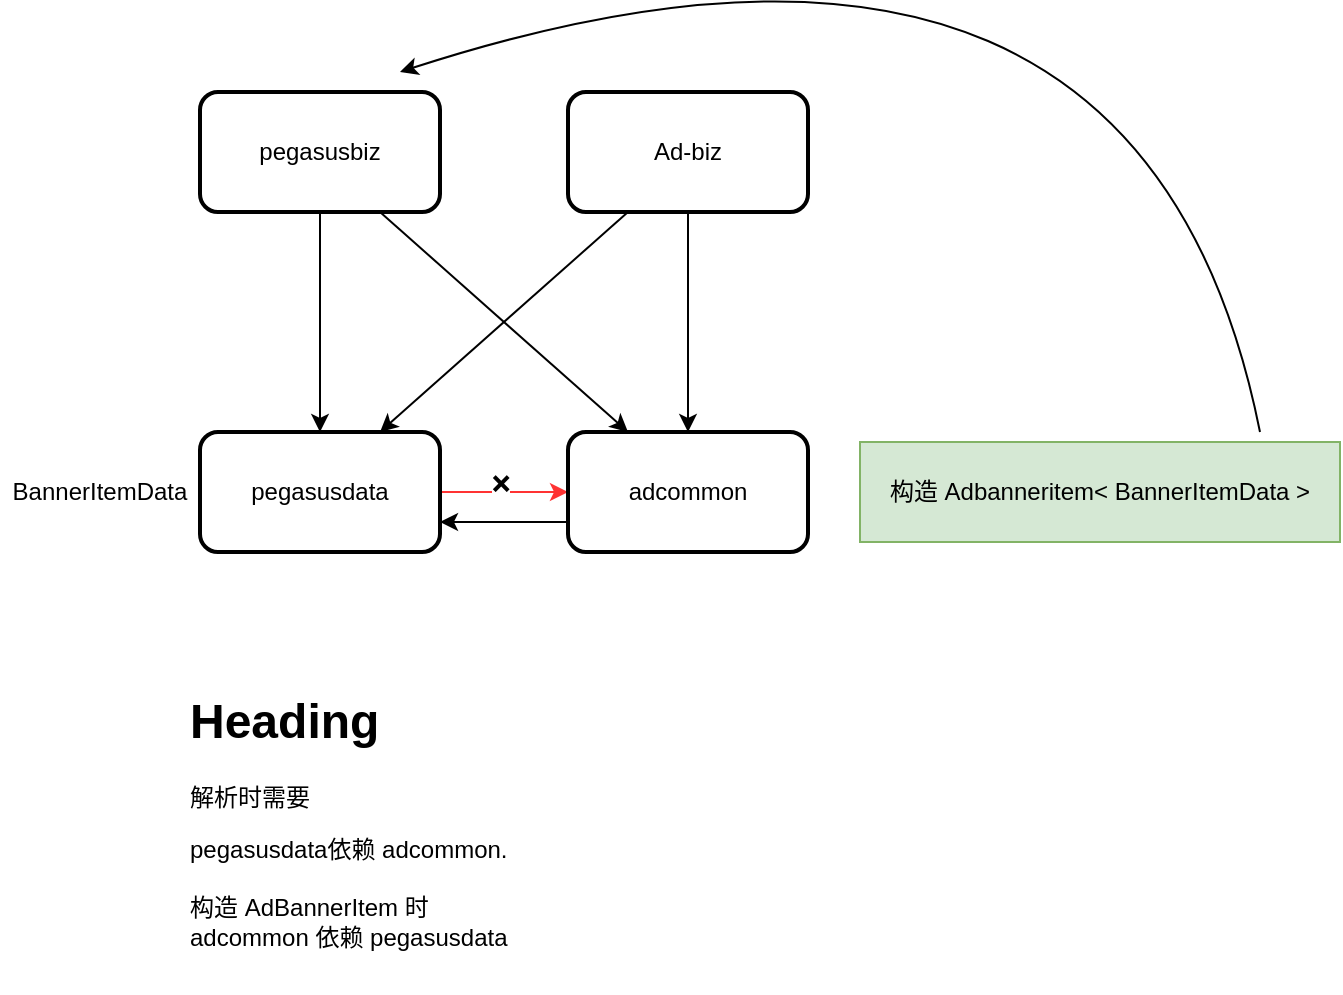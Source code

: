 <mxfile version="21.6.6" type="github">
  <diagram name="第 1 页" id="4qfFsPyxx4dfJa_MOBMq">
    <mxGraphModel dx="1253" dy="709" grid="1" gridSize="10" guides="1" tooltips="1" connect="1" arrows="1" fold="1" page="1" pageScale="1" pageWidth="827" pageHeight="1169" math="0" shadow="0">
      <root>
        <mxCell id="0" />
        <mxCell id="1" parent="0" />
        <mxCell id="KjEpLJ4TStjCKaL1cNmp-8" style="edgeStyle=orthogonalEdgeStyle;rounded=0;orthogonalLoop=1;jettySize=auto;html=1;entryX=0.5;entryY=0;entryDx=0;entryDy=0;fontFamily=Helvetica;fontSize=12;fontColor=default;" edge="1" parent="1" source="KjEpLJ4TStjCKaL1cNmp-4" target="KjEpLJ4TStjCKaL1cNmp-6">
          <mxGeometry relative="1" as="geometry" />
        </mxCell>
        <mxCell id="KjEpLJ4TStjCKaL1cNmp-14" style="edgeStyle=orthogonalEdgeStyle;rounded=0;orthogonalLoop=1;jettySize=auto;html=1;entryX=0;entryY=0;entryDx=0;entryDy=0;fontFamily=Helvetica;fontSize=12;fontColor=default;exitX=0.75;exitY=1;exitDx=0;exitDy=0;strokeColor=none;" edge="1" parent="1" source="KjEpLJ4TStjCKaL1cNmp-4" target="KjEpLJ4TStjCKaL1cNmp-7">
          <mxGeometry relative="1" as="geometry" />
        </mxCell>
        <mxCell id="KjEpLJ4TStjCKaL1cNmp-4" value="pegasusbiz" style="rounded=1;whiteSpace=wrap;html=1;strokeWidth=2;" vertex="1" parent="1">
          <mxGeometry x="170" y="160" width="120" height="60" as="geometry" />
        </mxCell>
        <mxCell id="KjEpLJ4TStjCKaL1cNmp-9" style="edgeStyle=orthogonalEdgeStyle;rounded=0;orthogonalLoop=1;jettySize=auto;html=1;entryX=0.5;entryY=0;entryDx=0;entryDy=0;fontFamily=Helvetica;fontSize=12;fontColor=default;" edge="1" parent="1" source="KjEpLJ4TStjCKaL1cNmp-5" target="KjEpLJ4TStjCKaL1cNmp-7">
          <mxGeometry relative="1" as="geometry" />
        </mxCell>
        <mxCell id="KjEpLJ4TStjCKaL1cNmp-5" value="Ad-biz" style="rounded=1;whiteSpace=wrap;html=1;strokeWidth=2;" vertex="1" parent="1">
          <mxGeometry x="354" y="160" width="120" height="60" as="geometry" />
        </mxCell>
        <mxCell id="KjEpLJ4TStjCKaL1cNmp-11" style="edgeStyle=orthogonalEdgeStyle;rounded=0;orthogonalLoop=1;jettySize=auto;html=1;entryX=0;entryY=0.5;entryDx=0;entryDy=0;fontFamily=Helvetica;fontSize=12;fontColor=default;strokeColor=#FF3333;" edge="1" parent="1" source="KjEpLJ4TStjCKaL1cNmp-6" target="KjEpLJ4TStjCKaL1cNmp-7">
          <mxGeometry relative="1" as="geometry" />
        </mxCell>
        <mxCell id="KjEpLJ4TStjCKaL1cNmp-17" value="❌" style="edgeLabel;html=1;align=center;verticalAlign=middle;resizable=0;points=[];fontSize=12;fontFamily=Helvetica;fontColor=default;" vertex="1" connectable="0" parent="KjEpLJ4TStjCKaL1cNmp-11">
          <mxGeometry x="-0.062" y="4" relative="1" as="geometry">
            <mxPoint as="offset" />
          </mxGeometry>
        </mxCell>
        <mxCell id="KjEpLJ4TStjCKaL1cNmp-6" value="pegasusdata" style="rounded=1;whiteSpace=wrap;html=1;strokeWidth=2;" vertex="1" parent="1">
          <mxGeometry x="170" y="330" width="120" height="60" as="geometry" />
        </mxCell>
        <mxCell id="KjEpLJ4TStjCKaL1cNmp-7" value="adcommon" style="rounded=1;whiteSpace=wrap;html=1;strokeWidth=2;" vertex="1" parent="1">
          <mxGeometry x="354" y="330" width="120" height="60" as="geometry" />
        </mxCell>
        <mxCell id="KjEpLJ4TStjCKaL1cNmp-10" value="" style="endArrow=classic;html=1;rounded=0;fontFamily=Helvetica;fontSize=12;fontColor=default;exitX=0.25;exitY=1;exitDx=0;exitDy=0;entryX=0.75;entryY=0;entryDx=0;entryDy=0;" edge="1" parent="1" source="KjEpLJ4TStjCKaL1cNmp-5" target="KjEpLJ4TStjCKaL1cNmp-6">
          <mxGeometry width="50" height="50" relative="1" as="geometry">
            <mxPoint x="40" y="410" as="sourcePoint" />
            <mxPoint x="90" y="360" as="targetPoint" />
          </mxGeometry>
        </mxCell>
        <mxCell id="KjEpLJ4TStjCKaL1cNmp-13" value="构造 Adbanneritem&amp;lt;&amp;nbsp;BannerItemData &amp;gt;" style="text;html=1;strokeColor=#82b366;fillColor=#d5e8d4;align=center;verticalAlign=middle;whiteSpace=wrap;rounded=0;fontSize=12;fontFamily=Helvetica;" vertex="1" parent="1">
          <mxGeometry x="500" y="335" width="240" height="50" as="geometry" />
        </mxCell>
        <mxCell id="KjEpLJ4TStjCKaL1cNmp-15" value="" style="endArrow=classic;html=1;rounded=0;fontFamily=Helvetica;fontSize=12;fontColor=default;exitX=0.75;exitY=1;exitDx=0;exitDy=0;entryX=0.25;entryY=0;entryDx=0;entryDy=0;" edge="1" parent="1" source="KjEpLJ4TStjCKaL1cNmp-4" target="KjEpLJ4TStjCKaL1cNmp-7">
          <mxGeometry width="50" height="50" relative="1" as="geometry">
            <mxPoint x="90" y="370" as="sourcePoint" />
            <mxPoint x="140" y="320" as="targetPoint" />
          </mxGeometry>
        </mxCell>
        <mxCell id="KjEpLJ4TStjCKaL1cNmp-16" value="BannerItemData" style="text;html=1;strokeColor=none;fillColor=none;align=center;verticalAlign=middle;whiteSpace=wrap;rounded=0;fontSize=12;fontFamily=Helvetica;fontColor=default;" vertex="1" parent="1">
          <mxGeometry x="70" y="345" width="100" height="30" as="geometry" />
        </mxCell>
        <mxCell id="KjEpLJ4TStjCKaL1cNmp-18" value="" style="endArrow=classic;html=1;rounded=0;fontFamily=Helvetica;fontSize=12;fontColor=default;exitX=0;exitY=0.75;exitDx=0;exitDy=0;entryX=1;entryY=0.75;entryDx=0;entryDy=0;" edge="1" parent="1" source="KjEpLJ4TStjCKaL1cNmp-7" target="KjEpLJ4TStjCKaL1cNmp-6">
          <mxGeometry width="50" height="50" relative="1" as="geometry">
            <mxPoint x="170" y="560" as="sourcePoint" />
            <mxPoint x="220" y="510" as="targetPoint" />
          </mxGeometry>
        </mxCell>
        <mxCell id="KjEpLJ4TStjCKaL1cNmp-21" value="" style="endArrow=none;html=1;fontFamily=Helvetica;fontSize=12;fontColor=default;curved=1;startArrow=classic;startFill=1;" edge="1" parent="1">
          <mxGeometry width="50" height="50" relative="1" as="geometry">
            <mxPoint x="270" y="150" as="sourcePoint" />
            <mxPoint x="700" y="330" as="targetPoint" />
            <Array as="points">
              <mxPoint x="640" y="30" />
            </Array>
          </mxGeometry>
        </mxCell>
        <mxCell id="KjEpLJ4TStjCKaL1cNmp-23" value="&lt;h1&gt;Heading&lt;/h1&gt;&lt;p&gt;解析时需要&lt;/p&gt;pegasusdata依赖 adcommon&lt;span style=&quot;background-color: initial;&quot;&gt;.&lt;br&gt;&lt;/span&gt;&lt;br&gt;构造 AdBannerItem 时&lt;br&gt;adcommon 依赖 pegasusdata&lt;br&gt;&lt;p&gt;&lt;br&gt;&lt;/p&gt;" style="text;html=1;strokeColor=none;fillColor=none;spacing=5;spacingTop=-20;whiteSpace=wrap;overflow=hidden;rounded=0;fontSize=12;fontFamily=Helvetica;fontColor=default;" vertex="1" parent="1">
          <mxGeometry x="160" y="455" width="370" height="155" as="geometry" />
        </mxCell>
      </root>
    </mxGraphModel>
  </diagram>
</mxfile>
